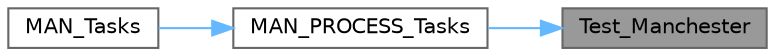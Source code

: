digraph "Test_Manchester"
{
 // LATEX_PDF_SIZE
  bgcolor="transparent";
  edge [fontname=Helvetica,fontsize=10,labelfontname=Helvetica,labelfontsize=10];
  node [fontname=Helvetica,fontsize=10,shape=box,height=0.2,width=0.4];
  rankdir="RL";
  Node1 [id="Node000001",label="Test_Manchester",height=0.2,width=0.4,color="gray40", fillcolor="grey60", style="filled", fontcolor="black",tooltip=" "];
  Node1 -> Node2 [id="edge1_Node000001_Node000002",dir="back",color="steelblue1",style="solid",tooltip=" "];
  Node2 [id="Node000002",label="MAN_PROCESS_Tasks",height=0.2,width=0.4,color="grey40", fillcolor="white", style="filled",URL="$man_8c.html#a48e348dab43f9719d4c7f62dcdc91ccf",tooltip=" "];
  Node2 -> Node3 [id="edge2_Node000002_Node000003",dir="back",color="steelblue1",style="solid",tooltip=" "];
  Node3 [id="Node000003",label="MAN_Tasks",height=0.2,width=0.4,color="grey40", fillcolor="white", style="filled",URL="$man_8c.html#aee1e768706fd21921cca7b874ff4f232",tooltip=" "];
}
